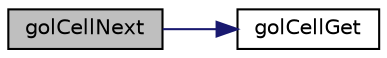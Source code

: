 digraph "golCellNext"
{
 // INTERACTIVE_SVG=YES
 // LATEX_PDF_SIZE
  edge [fontname="Helvetica",fontsize="10",labelfontname="Helvetica",labelfontsize="10"];
  node [fontname="Helvetica",fontsize="10",shape=record];
  rankdir="LR";
  Node1 [label="golCellNext",height=0.2,width=0.4,color="black", fillcolor="grey75", style="filled", fontcolor="black",tooltip=" "];
  Node1 -> Node2 [color="midnightblue",fontsize="10",style="solid",fontname="Helvetica"];
  Node2 [label="golCellGet",height=0.2,width=0.4,color="black", fillcolor="white", style="filled",URL="$backup_2gol_8cpp.html#af1f703b797eb9b6c581deecff0e88cf9",tooltip=" "];
}
